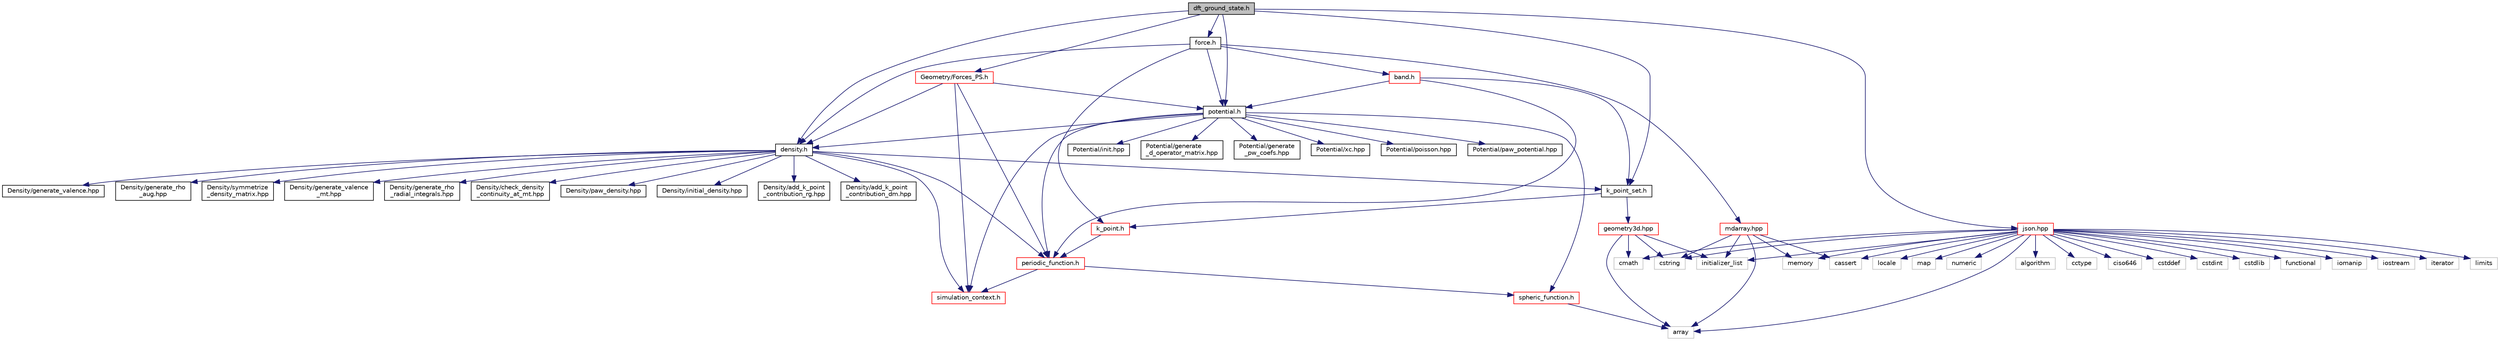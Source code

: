 digraph "dft_ground_state.h"
{
 // INTERACTIVE_SVG=YES
  edge [fontname="Helvetica",fontsize="10",labelfontname="Helvetica",labelfontsize="10"];
  node [fontname="Helvetica",fontsize="10",shape=record];
  Node1 [label="dft_ground_state.h",height=0.2,width=0.4,color="black", fillcolor="grey75", style="filled", fontcolor="black"];
  Node1 -> Node2 [color="midnightblue",fontsize="10",style="solid"];
  Node2 [label="potential.h",height=0.2,width=0.4,color="black", fillcolor="white", style="filled",URL="$potential_8h.html",tooltip="Contains declaration and partial implementation of sirius::Potential class. "];
  Node2 -> Node3 [color="midnightblue",fontsize="10",style="solid"];
  Node3 [label="periodic_function.h",height=0.2,width=0.4,color="red", fillcolor="white", style="filled",URL="$periodic__function_8h.html",tooltip="Contains declaration and partial implementation of sirius::Periodic_function class. "];
  Node3 -> Node4 [color="midnightblue",fontsize="10",style="solid"];
  Node4 [label="simulation_context.h",height=0.2,width=0.4,color="red", fillcolor="white", style="filled",URL="$simulation__context_8h.html",tooltip="Contains definition and implementation of Simulation_parameters and Simulation_context classes..."];
  Node3 -> Node5 [color="midnightblue",fontsize="10",style="solid"];
  Node5 [label="spheric_function.h",height=0.2,width=0.4,color="red", fillcolor="white", style="filled",URL="$spheric__function_8h.html",tooltip="Contains declaration and implementation of sirius::Spheric_function and sirius::Spheric_function_grad..."];
  Node5 -> Node6 [color="midnightblue",fontsize="10",style="solid"];
  Node6 [label="array",height=0.2,width=0.4,color="grey75", fillcolor="white", style="filled"];
  Node2 -> Node5 [color="midnightblue",fontsize="10",style="solid"];
  Node2 -> Node4 [color="midnightblue",fontsize="10",style="solid"];
  Node2 -> Node7 [color="midnightblue",fontsize="10",style="solid"];
  Node7 [label="density.h",height=0.2,width=0.4,color="black", fillcolor="white", style="filled",URL="$density_8h.html",tooltip="Contains definition and partial implementation of sirius::Density class. "];
  Node7 -> Node3 [color="midnightblue",fontsize="10",style="solid"];
  Node7 -> Node8 [color="midnightblue",fontsize="10",style="solid"];
  Node8 [label="k_point_set.h",height=0.2,width=0.4,color="black", fillcolor="white", style="filled",URL="$k__point__set_8h.html",tooltip="Contains declaration and partial implementation of sirius::K_point_set class. "];
  Node8 -> Node9 [color="midnightblue",fontsize="10",style="solid"];
  Node9 [label="k_point.h",height=0.2,width=0.4,color="red", fillcolor="white", style="filled",URL="$k__point_8h.html",tooltip="Contains definition and partial implementation of sirius::K_point class. "];
  Node9 -> Node3 [color="midnightblue",fontsize="10",style="solid"];
  Node8 -> Node10 [color="midnightblue",fontsize="10",style="solid"];
  Node10 [label="geometry3d.hpp",height=0.2,width=0.4,color="red", fillcolor="white", style="filled",URL="$geometry3d_8hpp.html",tooltip="Simple classes and functions to work with the 3D vectors and matrices of the crystal lattice..."];
  Node10 -> Node11 [color="midnightblue",fontsize="10",style="solid"];
  Node11 [label="cmath",height=0.2,width=0.4,color="grey75", fillcolor="white", style="filled"];
  Node10 -> Node6 [color="midnightblue",fontsize="10",style="solid"];
  Node10 -> Node12 [color="midnightblue",fontsize="10",style="solid"];
  Node12 [label="cstring",height=0.2,width=0.4,color="grey75", fillcolor="white", style="filled"];
  Node10 -> Node13 [color="midnightblue",fontsize="10",style="solid"];
  Node13 [label="initializer_list",height=0.2,width=0.4,color="grey75", fillcolor="white", style="filled"];
  Node7 -> Node4 [color="midnightblue",fontsize="10",style="solid"];
  Node7 -> Node14 [color="midnightblue",fontsize="10",style="solid"];
  Node14 [label="Density/initial_density.hpp",height=0.2,width=0.4,color="black", fillcolor="white", style="filled",URL="$initial__density_8hpp_source.html"];
  Node7 -> Node15 [color="midnightblue",fontsize="10",style="solid"];
  Node15 [label="Density/add_k_point\l_contribution_rg.hpp",height=0.2,width=0.4,color="black", fillcolor="white", style="filled",URL="$add__k__point__contribution__rg_8hpp_source.html"];
  Node7 -> Node16 [color="midnightblue",fontsize="10",style="solid"];
  Node16 [label="Density/add_k_point\l_contribution_dm.hpp",height=0.2,width=0.4,color="black", fillcolor="white", style="filled",URL="$add__k__point__contribution__dm_8hpp_source.html"];
  Node7 -> Node17 [color="midnightblue",fontsize="10",style="solid"];
  Node17 [label="Density/generate_valence.hpp",height=0.2,width=0.4,color="black", fillcolor="white", style="filled",URL="$generate__valence_8hpp_source.html"];
  Node7 -> Node18 [color="midnightblue",fontsize="10",style="solid"];
  Node18 [label="Density/generate_rho\l_aug.hpp",height=0.2,width=0.4,color="black", fillcolor="white", style="filled",URL="$generate__rho__aug_8hpp_source.html"];
  Node7 -> Node19 [color="midnightblue",fontsize="10",style="solid"];
  Node19 [label="Density/symmetrize\l_density_matrix.hpp",height=0.2,width=0.4,color="black", fillcolor="white", style="filled",URL="$symmetrize__density__matrix_8hpp_source.html"];
  Node7 -> Node20 [color="midnightblue",fontsize="10",style="solid"];
  Node20 [label="Density/generate_valence\l_mt.hpp",height=0.2,width=0.4,color="black", fillcolor="white", style="filled",URL="$generate__valence__mt_8hpp_source.html"];
  Node7 -> Node21 [color="midnightblue",fontsize="10",style="solid"];
  Node21 [label="Density/generate_rho\l_radial_integrals.hpp",height=0.2,width=0.4,color="black", fillcolor="white", style="filled",URL="$generate__rho__radial__integrals_8hpp_source.html"];
  Node7 -> Node22 [color="midnightblue",fontsize="10",style="solid"];
  Node22 [label="Density/check_density\l_continuity_at_mt.hpp",height=0.2,width=0.4,color="black", fillcolor="white", style="filled",URL="$check__density__continuity__at__mt_8hpp_source.html"];
  Node7 -> Node23 [color="midnightblue",fontsize="10",style="solid"];
  Node23 [label="Density/paw_density.hpp",height=0.2,width=0.4,color="black", fillcolor="white", style="filled",URL="$paw__density_8hpp_source.html"];
  Node2 -> Node24 [color="midnightblue",fontsize="10",style="solid"];
  Node24 [label="Potential/init.hpp",height=0.2,width=0.4,color="black", fillcolor="white", style="filled",URL="$_potential_2init_8hpp_source.html"];
  Node2 -> Node25 [color="midnightblue",fontsize="10",style="solid"];
  Node25 [label="Potential/generate\l_d_operator_matrix.hpp",height=0.2,width=0.4,color="black", fillcolor="white", style="filled",URL="$generate__d__operator__matrix_8hpp.html",tooltip="Contains implementation of sirius::Potential::generate_D_operator_matrix method. "];
  Node2 -> Node26 [color="midnightblue",fontsize="10",style="solid"];
  Node26 [label="Potential/generate\l_pw_coefs.hpp",height=0.2,width=0.4,color="black", fillcolor="white", style="filled",URL="$generate__pw__coefs_8hpp_source.html"];
  Node2 -> Node27 [color="midnightblue",fontsize="10",style="solid"];
  Node27 [label="Potential/xc.hpp",height=0.2,width=0.4,color="black", fillcolor="white", style="filled",URL="$xc_8hpp_source.html"];
  Node2 -> Node28 [color="midnightblue",fontsize="10",style="solid"];
  Node28 [label="Potential/poisson.hpp",height=0.2,width=0.4,color="black", fillcolor="white", style="filled",URL="$poisson_8hpp_source.html"];
  Node2 -> Node29 [color="midnightblue",fontsize="10",style="solid"];
  Node29 [label="Potential/paw_potential.hpp",height=0.2,width=0.4,color="black", fillcolor="white", style="filled",URL="$paw__potential_8hpp_source.html"];
  Node1 -> Node7 [color="midnightblue",fontsize="10",style="solid"];
  Node1 -> Node8 [color="midnightblue",fontsize="10",style="solid"];
  Node1 -> Node30 [color="midnightblue",fontsize="10",style="solid"];
  Node30 [label="force.h",height=0.2,width=0.4,color="black", fillcolor="white", style="filled",URL="$force_8h.html",tooltip="Contains definition of sirius::Force class. "];
  Node30 -> Node9 [color="midnightblue",fontsize="10",style="solid"];
  Node30 -> Node31 [color="midnightblue",fontsize="10",style="solid"];
  Node31 [label="band.h",height=0.2,width=0.4,color="red", fillcolor="white", style="filled",URL="$band_8h.html",tooltip="Contains declaration and partial implementation of sirius::Band class. "];
  Node31 -> Node3 [color="midnightblue",fontsize="10",style="solid"];
  Node31 -> Node8 [color="midnightblue",fontsize="10",style="solid"];
  Node31 -> Node2 [color="midnightblue",fontsize="10",style="solid"];
  Node30 -> Node2 [color="midnightblue",fontsize="10",style="solid"];
  Node30 -> Node7 [color="midnightblue",fontsize="10",style="solid"];
  Node30 -> Node32 [color="midnightblue",fontsize="10",style="solid"];
  Node32 [label="mdarray.hpp",height=0.2,width=0.4,color="red", fillcolor="white", style="filled",URL="$mdarray_8hpp.html",tooltip="Contains implementation of multidimensional array class. "];
  Node32 -> Node33 [color="midnightblue",fontsize="10",style="solid"];
  Node33 [label="cassert",height=0.2,width=0.4,color="grey75", fillcolor="white", style="filled"];
  Node32 -> Node34 [color="midnightblue",fontsize="10",style="solid"];
  Node34 [label="memory",height=0.2,width=0.4,color="grey75", fillcolor="white", style="filled"];
  Node32 -> Node6 [color="midnightblue",fontsize="10",style="solid"];
  Node32 -> Node12 [color="midnightblue",fontsize="10",style="solid"];
  Node32 -> Node13 [color="midnightblue",fontsize="10",style="solid"];
  Node1 -> Node35 [color="midnightblue",fontsize="10",style="solid"];
  Node35 [label="json.hpp",height=0.2,width=0.4,color="red", fillcolor="white", style="filled",URL="$json_8hpp_source.html"];
  Node35 -> Node36 [color="midnightblue",fontsize="10",style="solid"];
  Node36 [label="algorithm",height=0.2,width=0.4,color="grey75", fillcolor="white", style="filled"];
  Node35 -> Node6 [color="midnightblue",fontsize="10",style="solid"];
  Node35 -> Node33 [color="midnightblue",fontsize="10",style="solid"];
  Node35 -> Node37 [color="midnightblue",fontsize="10",style="solid"];
  Node37 [label="cctype",height=0.2,width=0.4,color="grey75", fillcolor="white", style="filled"];
  Node35 -> Node38 [color="midnightblue",fontsize="10",style="solid"];
  Node38 [label="ciso646",height=0.2,width=0.4,color="grey75", fillcolor="white", style="filled"];
  Node35 -> Node11 [color="midnightblue",fontsize="10",style="solid"];
  Node35 -> Node39 [color="midnightblue",fontsize="10",style="solid"];
  Node39 [label="cstddef",height=0.2,width=0.4,color="grey75", fillcolor="white", style="filled"];
  Node35 -> Node40 [color="midnightblue",fontsize="10",style="solid"];
  Node40 [label="cstdint",height=0.2,width=0.4,color="grey75", fillcolor="white", style="filled"];
  Node35 -> Node41 [color="midnightblue",fontsize="10",style="solid"];
  Node41 [label="cstdlib",height=0.2,width=0.4,color="grey75", fillcolor="white", style="filled"];
  Node35 -> Node12 [color="midnightblue",fontsize="10",style="solid"];
  Node35 -> Node42 [color="midnightblue",fontsize="10",style="solid"];
  Node42 [label="functional",height=0.2,width=0.4,color="grey75", fillcolor="white", style="filled"];
  Node35 -> Node13 [color="midnightblue",fontsize="10",style="solid"];
  Node35 -> Node43 [color="midnightblue",fontsize="10",style="solid"];
  Node43 [label="iomanip",height=0.2,width=0.4,color="grey75", fillcolor="white", style="filled"];
  Node35 -> Node44 [color="midnightblue",fontsize="10",style="solid"];
  Node44 [label="iostream",height=0.2,width=0.4,color="grey75", fillcolor="white", style="filled"];
  Node35 -> Node45 [color="midnightblue",fontsize="10",style="solid"];
  Node45 [label="iterator",height=0.2,width=0.4,color="grey75", fillcolor="white", style="filled"];
  Node35 -> Node46 [color="midnightblue",fontsize="10",style="solid"];
  Node46 [label="limits",height=0.2,width=0.4,color="grey75", fillcolor="white", style="filled"];
  Node35 -> Node47 [color="midnightblue",fontsize="10",style="solid"];
  Node47 [label="locale",height=0.2,width=0.4,color="grey75", fillcolor="white", style="filled"];
  Node35 -> Node48 [color="midnightblue",fontsize="10",style="solid"];
  Node48 [label="map",height=0.2,width=0.4,color="grey75", fillcolor="white", style="filled"];
  Node35 -> Node34 [color="midnightblue",fontsize="10",style="solid"];
  Node35 -> Node49 [color="midnightblue",fontsize="10",style="solid"];
  Node49 [label="numeric",height=0.2,width=0.4,color="grey75", fillcolor="white", style="filled"];
  Node1 -> Node50 [color="midnightblue",fontsize="10",style="solid"];
  Node50 [label="Geometry/Forces_PS.h",height=0.2,width=0.4,color="red", fillcolor="white", style="filled",URL="$_forces___p_s_8h_source.html"];
  Node50 -> Node4 [color="midnightblue",fontsize="10",style="solid"];
  Node50 -> Node3 [color="midnightblue",fontsize="10",style="solid"];
  Node50 -> Node2 [color="midnightblue",fontsize="10",style="solid"];
  Node50 -> Node7 [color="midnightblue",fontsize="10",style="solid"];
}
